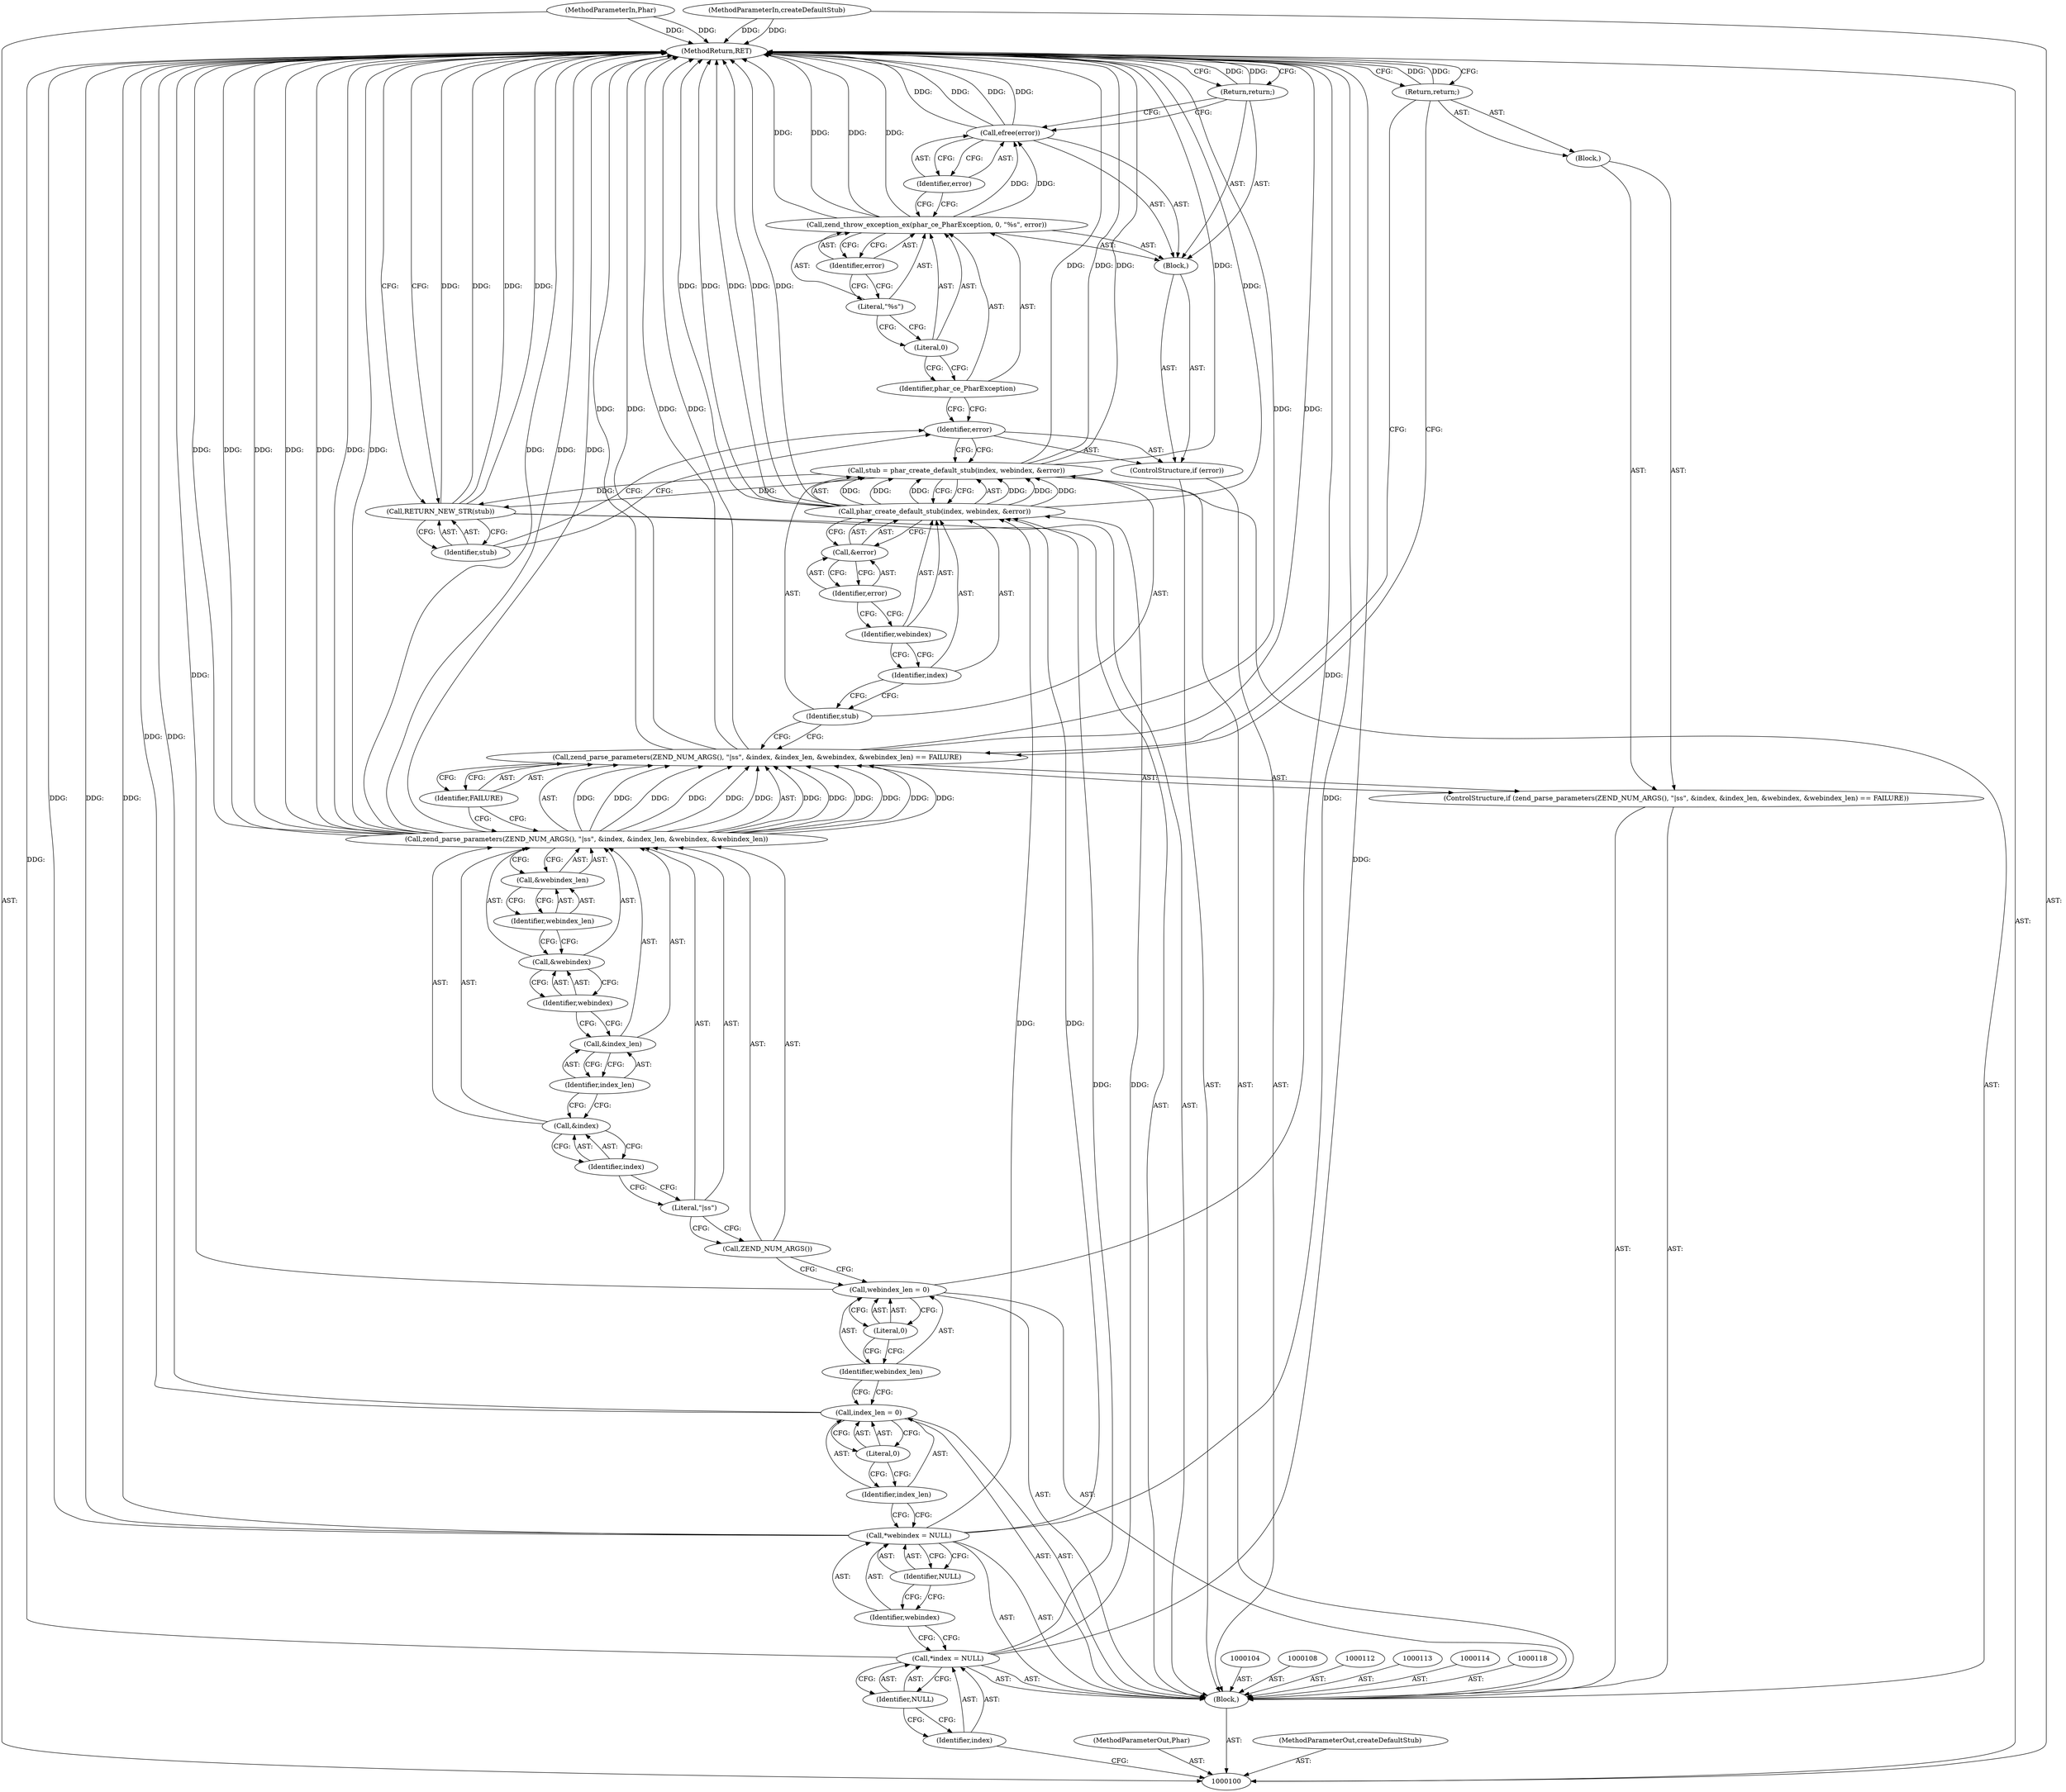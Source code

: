 digraph "1_php_1e9b175204e3286d64dfd6c9f09151c31b5e099a_0" {
"1000158" [label="(MethodReturn,RET)"];
"1000101" [label="(MethodParameterIn,Phar)"];
"1000215" [label="(MethodParameterOut,Phar)"];
"1000102" [label="(MethodParameterIn,createDefaultStub)"];
"1000216" [label="(MethodParameterOut,createDefaultStub)"];
"1000138" [label="(Call,stub = phar_create_default_stub(index, webindex, &error))"];
"1000139" [label="(Identifier,stub)"];
"1000141" [label="(Identifier,index)"];
"1000142" [label="(Identifier,webindex)"];
"1000143" [label="(Call,&error)"];
"1000144" [label="(Identifier,error)"];
"1000140" [label="(Call,phar_create_default_stub(index, webindex, &error))"];
"1000145" [label="(ControlStructure,if (error))"];
"1000147" [label="(Block,)"];
"1000146" [label="(Identifier,error)"];
"1000148" [label="(Call,zend_throw_exception_ex(phar_ce_PharException, 0, \"%s\", error))"];
"1000149" [label="(Identifier,phar_ce_PharException)"];
"1000150" [label="(Literal,0)"];
"1000151" [label="(Literal,\"%s\")"];
"1000152" [label="(Identifier,error)"];
"1000153" [label="(Call,efree(error))"];
"1000154" [label="(Identifier,error)"];
"1000155" [label="(Return,return;)"];
"1000156" [label="(Call,RETURN_NEW_STR(stub))"];
"1000157" [label="(Identifier,stub)"];
"1000103" [label="(Block,)"];
"1000107" [label="(Identifier,NULL)"];
"1000109" [label="(Call,*webindex = NULL)"];
"1000110" [label="(Identifier,webindex)"];
"1000111" [label="(Identifier,NULL)"];
"1000105" [label="(Call,*index = NULL)"];
"1000106" [label="(Identifier,index)"];
"1000115" [label="(Call,index_len = 0)"];
"1000116" [label="(Identifier,index_len)"];
"1000117" [label="(Literal,0)"];
"1000119" [label="(Call,webindex_len = 0)"];
"1000120" [label="(Identifier,webindex_len)"];
"1000121" [label="(Literal,0)"];
"1000135" [label="(Identifier,FAILURE)"];
"1000123" [label="(Call,zend_parse_parameters(ZEND_NUM_ARGS(), \"|ss\", &index, &index_len, &webindex, &webindex_len) == FAILURE)"];
"1000124" [label="(Call,zend_parse_parameters(ZEND_NUM_ARGS(), \"|ss\", &index, &index_len, &webindex, &webindex_len))"];
"1000136" [label="(Block,)"];
"1000125" [label="(Call,ZEND_NUM_ARGS())"];
"1000126" [label="(Literal,\"|ss\")"];
"1000127" [label="(Call,&index)"];
"1000128" [label="(Identifier,index)"];
"1000129" [label="(Call,&index_len)"];
"1000130" [label="(Identifier,index_len)"];
"1000122" [label="(ControlStructure,if (zend_parse_parameters(ZEND_NUM_ARGS(), \"|ss\", &index, &index_len, &webindex, &webindex_len) == FAILURE))"];
"1000131" [label="(Call,&webindex)"];
"1000132" [label="(Identifier,webindex)"];
"1000133" [label="(Call,&webindex_len)"];
"1000134" [label="(Identifier,webindex_len)"];
"1000137" [label="(Return,return;)"];
"1000158" -> "1000100"  [label="AST: "];
"1000158" -> "1000137"  [label="CFG: "];
"1000158" -> "1000155"  [label="CFG: "];
"1000158" -> "1000156"  [label="CFG: "];
"1000137" -> "1000158"  [label="DDG: "];
"1000140" -> "1000158"  [label="DDG: "];
"1000140" -> "1000158"  [label="DDG: "];
"1000140" -> "1000158"  [label="DDG: "];
"1000124" -> "1000158"  [label="DDG: "];
"1000124" -> "1000158"  [label="DDG: "];
"1000124" -> "1000158"  [label="DDG: "];
"1000124" -> "1000158"  [label="DDG: "];
"1000124" -> "1000158"  [label="DDG: "];
"1000156" -> "1000158"  [label="DDG: "];
"1000156" -> "1000158"  [label="DDG: "];
"1000138" -> "1000158"  [label="DDG: "];
"1000138" -> "1000158"  [label="DDG: "];
"1000153" -> "1000158"  [label="DDG: "];
"1000153" -> "1000158"  [label="DDG: "];
"1000123" -> "1000158"  [label="DDG: "];
"1000123" -> "1000158"  [label="DDG: "];
"1000123" -> "1000158"  [label="DDG: "];
"1000148" -> "1000158"  [label="DDG: "];
"1000148" -> "1000158"  [label="DDG: "];
"1000102" -> "1000158"  [label="DDG: "];
"1000101" -> "1000158"  [label="DDG: "];
"1000109" -> "1000158"  [label="DDG: "];
"1000109" -> "1000158"  [label="DDG: "];
"1000119" -> "1000158"  [label="DDG: "];
"1000115" -> "1000158"  [label="DDG: "];
"1000105" -> "1000158"  [label="DDG: "];
"1000155" -> "1000158"  [label="DDG: "];
"1000101" -> "1000100"  [label="AST: "];
"1000101" -> "1000158"  [label="DDG: "];
"1000215" -> "1000100"  [label="AST: "];
"1000102" -> "1000100"  [label="AST: "];
"1000102" -> "1000158"  [label="DDG: "];
"1000216" -> "1000100"  [label="AST: "];
"1000138" -> "1000103"  [label="AST: "];
"1000138" -> "1000140"  [label="CFG: "];
"1000139" -> "1000138"  [label="AST: "];
"1000140" -> "1000138"  [label="AST: "];
"1000146" -> "1000138"  [label="CFG: "];
"1000138" -> "1000158"  [label="DDG: "];
"1000138" -> "1000158"  [label="DDG: "];
"1000140" -> "1000138"  [label="DDG: "];
"1000140" -> "1000138"  [label="DDG: "];
"1000140" -> "1000138"  [label="DDG: "];
"1000138" -> "1000156"  [label="DDG: "];
"1000139" -> "1000138"  [label="AST: "];
"1000139" -> "1000123"  [label="CFG: "];
"1000141" -> "1000139"  [label="CFG: "];
"1000141" -> "1000140"  [label="AST: "];
"1000141" -> "1000139"  [label="CFG: "];
"1000142" -> "1000141"  [label="CFG: "];
"1000142" -> "1000140"  [label="AST: "];
"1000142" -> "1000141"  [label="CFG: "];
"1000144" -> "1000142"  [label="CFG: "];
"1000143" -> "1000140"  [label="AST: "];
"1000143" -> "1000144"  [label="CFG: "];
"1000144" -> "1000143"  [label="AST: "];
"1000140" -> "1000143"  [label="CFG: "];
"1000144" -> "1000143"  [label="AST: "];
"1000144" -> "1000142"  [label="CFG: "];
"1000143" -> "1000144"  [label="CFG: "];
"1000140" -> "1000138"  [label="AST: "];
"1000140" -> "1000143"  [label="CFG: "];
"1000141" -> "1000140"  [label="AST: "];
"1000142" -> "1000140"  [label="AST: "];
"1000143" -> "1000140"  [label="AST: "];
"1000138" -> "1000140"  [label="CFG: "];
"1000140" -> "1000158"  [label="DDG: "];
"1000140" -> "1000158"  [label="DDG: "];
"1000140" -> "1000158"  [label="DDG: "];
"1000140" -> "1000138"  [label="DDG: "];
"1000140" -> "1000138"  [label="DDG: "];
"1000140" -> "1000138"  [label="DDG: "];
"1000105" -> "1000140"  [label="DDG: "];
"1000109" -> "1000140"  [label="DDG: "];
"1000145" -> "1000103"  [label="AST: "];
"1000146" -> "1000145"  [label="AST: "];
"1000147" -> "1000145"  [label="AST: "];
"1000147" -> "1000145"  [label="AST: "];
"1000148" -> "1000147"  [label="AST: "];
"1000153" -> "1000147"  [label="AST: "];
"1000155" -> "1000147"  [label="AST: "];
"1000146" -> "1000145"  [label="AST: "];
"1000146" -> "1000138"  [label="CFG: "];
"1000149" -> "1000146"  [label="CFG: "];
"1000157" -> "1000146"  [label="CFG: "];
"1000148" -> "1000147"  [label="AST: "];
"1000148" -> "1000152"  [label="CFG: "];
"1000149" -> "1000148"  [label="AST: "];
"1000150" -> "1000148"  [label="AST: "];
"1000151" -> "1000148"  [label="AST: "];
"1000152" -> "1000148"  [label="AST: "];
"1000154" -> "1000148"  [label="CFG: "];
"1000148" -> "1000158"  [label="DDG: "];
"1000148" -> "1000158"  [label="DDG: "];
"1000148" -> "1000153"  [label="DDG: "];
"1000149" -> "1000148"  [label="AST: "];
"1000149" -> "1000146"  [label="CFG: "];
"1000150" -> "1000149"  [label="CFG: "];
"1000150" -> "1000148"  [label="AST: "];
"1000150" -> "1000149"  [label="CFG: "];
"1000151" -> "1000150"  [label="CFG: "];
"1000151" -> "1000148"  [label="AST: "];
"1000151" -> "1000150"  [label="CFG: "];
"1000152" -> "1000151"  [label="CFG: "];
"1000152" -> "1000148"  [label="AST: "];
"1000152" -> "1000151"  [label="CFG: "];
"1000148" -> "1000152"  [label="CFG: "];
"1000153" -> "1000147"  [label="AST: "];
"1000153" -> "1000154"  [label="CFG: "];
"1000154" -> "1000153"  [label="AST: "];
"1000155" -> "1000153"  [label="CFG: "];
"1000153" -> "1000158"  [label="DDG: "];
"1000153" -> "1000158"  [label="DDG: "];
"1000148" -> "1000153"  [label="DDG: "];
"1000154" -> "1000153"  [label="AST: "];
"1000154" -> "1000148"  [label="CFG: "];
"1000153" -> "1000154"  [label="CFG: "];
"1000155" -> "1000147"  [label="AST: "];
"1000155" -> "1000153"  [label="CFG: "];
"1000158" -> "1000155"  [label="CFG: "];
"1000155" -> "1000158"  [label="DDG: "];
"1000156" -> "1000103"  [label="AST: "];
"1000156" -> "1000157"  [label="CFG: "];
"1000157" -> "1000156"  [label="AST: "];
"1000158" -> "1000156"  [label="CFG: "];
"1000156" -> "1000158"  [label="DDG: "];
"1000156" -> "1000158"  [label="DDG: "];
"1000138" -> "1000156"  [label="DDG: "];
"1000157" -> "1000156"  [label="AST: "];
"1000157" -> "1000146"  [label="CFG: "];
"1000156" -> "1000157"  [label="CFG: "];
"1000103" -> "1000100"  [label="AST: "];
"1000104" -> "1000103"  [label="AST: "];
"1000105" -> "1000103"  [label="AST: "];
"1000108" -> "1000103"  [label="AST: "];
"1000109" -> "1000103"  [label="AST: "];
"1000112" -> "1000103"  [label="AST: "];
"1000113" -> "1000103"  [label="AST: "];
"1000114" -> "1000103"  [label="AST: "];
"1000115" -> "1000103"  [label="AST: "];
"1000118" -> "1000103"  [label="AST: "];
"1000119" -> "1000103"  [label="AST: "];
"1000122" -> "1000103"  [label="AST: "];
"1000138" -> "1000103"  [label="AST: "];
"1000145" -> "1000103"  [label="AST: "];
"1000156" -> "1000103"  [label="AST: "];
"1000107" -> "1000105"  [label="AST: "];
"1000107" -> "1000106"  [label="CFG: "];
"1000105" -> "1000107"  [label="CFG: "];
"1000109" -> "1000103"  [label="AST: "];
"1000109" -> "1000111"  [label="CFG: "];
"1000110" -> "1000109"  [label="AST: "];
"1000111" -> "1000109"  [label="AST: "];
"1000116" -> "1000109"  [label="CFG: "];
"1000109" -> "1000158"  [label="DDG: "];
"1000109" -> "1000158"  [label="DDG: "];
"1000109" -> "1000140"  [label="DDG: "];
"1000110" -> "1000109"  [label="AST: "];
"1000110" -> "1000105"  [label="CFG: "];
"1000111" -> "1000110"  [label="CFG: "];
"1000111" -> "1000109"  [label="AST: "];
"1000111" -> "1000110"  [label="CFG: "];
"1000109" -> "1000111"  [label="CFG: "];
"1000105" -> "1000103"  [label="AST: "];
"1000105" -> "1000107"  [label="CFG: "];
"1000106" -> "1000105"  [label="AST: "];
"1000107" -> "1000105"  [label="AST: "];
"1000110" -> "1000105"  [label="CFG: "];
"1000105" -> "1000158"  [label="DDG: "];
"1000105" -> "1000140"  [label="DDG: "];
"1000106" -> "1000105"  [label="AST: "];
"1000106" -> "1000100"  [label="CFG: "];
"1000107" -> "1000106"  [label="CFG: "];
"1000115" -> "1000103"  [label="AST: "];
"1000115" -> "1000117"  [label="CFG: "];
"1000116" -> "1000115"  [label="AST: "];
"1000117" -> "1000115"  [label="AST: "];
"1000120" -> "1000115"  [label="CFG: "];
"1000115" -> "1000158"  [label="DDG: "];
"1000116" -> "1000115"  [label="AST: "];
"1000116" -> "1000109"  [label="CFG: "];
"1000117" -> "1000116"  [label="CFG: "];
"1000117" -> "1000115"  [label="AST: "];
"1000117" -> "1000116"  [label="CFG: "];
"1000115" -> "1000117"  [label="CFG: "];
"1000119" -> "1000103"  [label="AST: "];
"1000119" -> "1000121"  [label="CFG: "];
"1000120" -> "1000119"  [label="AST: "];
"1000121" -> "1000119"  [label="AST: "];
"1000125" -> "1000119"  [label="CFG: "];
"1000119" -> "1000158"  [label="DDG: "];
"1000120" -> "1000119"  [label="AST: "];
"1000120" -> "1000115"  [label="CFG: "];
"1000121" -> "1000120"  [label="CFG: "];
"1000121" -> "1000119"  [label="AST: "];
"1000121" -> "1000120"  [label="CFG: "];
"1000119" -> "1000121"  [label="CFG: "];
"1000135" -> "1000123"  [label="AST: "];
"1000135" -> "1000124"  [label="CFG: "];
"1000123" -> "1000135"  [label="CFG: "];
"1000123" -> "1000122"  [label="AST: "];
"1000123" -> "1000135"  [label="CFG: "];
"1000124" -> "1000123"  [label="AST: "];
"1000135" -> "1000123"  [label="AST: "];
"1000137" -> "1000123"  [label="CFG: "];
"1000139" -> "1000123"  [label="CFG: "];
"1000123" -> "1000158"  [label="DDG: "];
"1000123" -> "1000158"  [label="DDG: "];
"1000123" -> "1000158"  [label="DDG: "];
"1000124" -> "1000123"  [label="DDG: "];
"1000124" -> "1000123"  [label="DDG: "];
"1000124" -> "1000123"  [label="DDG: "];
"1000124" -> "1000123"  [label="DDG: "];
"1000124" -> "1000123"  [label="DDG: "];
"1000124" -> "1000123"  [label="DDG: "];
"1000124" -> "1000123"  [label="AST: "];
"1000124" -> "1000133"  [label="CFG: "];
"1000125" -> "1000124"  [label="AST: "];
"1000126" -> "1000124"  [label="AST: "];
"1000127" -> "1000124"  [label="AST: "];
"1000129" -> "1000124"  [label="AST: "];
"1000131" -> "1000124"  [label="AST: "];
"1000133" -> "1000124"  [label="AST: "];
"1000135" -> "1000124"  [label="CFG: "];
"1000124" -> "1000158"  [label="DDG: "];
"1000124" -> "1000158"  [label="DDG: "];
"1000124" -> "1000158"  [label="DDG: "];
"1000124" -> "1000158"  [label="DDG: "];
"1000124" -> "1000158"  [label="DDG: "];
"1000124" -> "1000123"  [label="DDG: "];
"1000124" -> "1000123"  [label="DDG: "];
"1000124" -> "1000123"  [label="DDG: "];
"1000124" -> "1000123"  [label="DDG: "];
"1000124" -> "1000123"  [label="DDG: "];
"1000124" -> "1000123"  [label="DDG: "];
"1000136" -> "1000122"  [label="AST: "];
"1000137" -> "1000136"  [label="AST: "];
"1000125" -> "1000124"  [label="AST: "];
"1000125" -> "1000119"  [label="CFG: "];
"1000126" -> "1000125"  [label="CFG: "];
"1000126" -> "1000124"  [label="AST: "];
"1000126" -> "1000125"  [label="CFG: "];
"1000128" -> "1000126"  [label="CFG: "];
"1000127" -> "1000124"  [label="AST: "];
"1000127" -> "1000128"  [label="CFG: "];
"1000128" -> "1000127"  [label="AST: "];
"1000130" -> "1000127"  [label="CFG: "];
"1000128" -> "1000127"  [label="AST: "];
"1000128" -> "1000126"  [label="CFG: "];
"1000127" -> "1000128"  [label="CFG: "];
"1000129" -> "1000124"  [label="AST: "];
"1000129" -> "1000130"  [label="CFG: "];
"1000130" -> "1000129"  [label="AST: "];
"1000132" -> "1000129"  [label="CFG: "];
"1000130" -> "1000129"  [label="AST: "];
"1000130" -> "1000127"  [label="CFG: "];
"1000129" -> "1000130"  [label="CFG: "];
"1000122" -> "1000103"  [label="AST: "];
"1000123" -> "1000122"  [label="AST: "];
"1000136" -> "1000122"  [label="AST: "];
"1000131" -> "1000124"  [label="AST: "];
"1000131" -> "1000132"  [label="CFG: "];
"1000132" -> "1000131"  [label="AST: "];
"1000134" -> "1000131"  [label="CFG: "];
"1000132" -> "1000131"  [label="AST: "];
"1000132" -> "1000129"  [label="CFG: "];
"1000131" -> "1000132"  [label="CFG: "];
"1000133" -> "1000124"  [label="AST: "];
"1000133" -> "1000134"  [label="CFG: "];
"1000134" -> "1000133"  [label="AST: "];
"1000124" -> "1000133"  [label="CFG: "];
"1000134" -> "1000133"  [label="AST: "];
"1000134" -> "1000131"  [label="CFG: "];
"1000133" -> "1000134"  [label="CFG: "];
"1000137" -> "1000136"  [label="AST: "];
"1000137" -> "1000123"  [label="CFG: "];
"1000158" -> "1000137"  [label="CFG: "];
"1000137" -> "1000158"  [label="DDG: "];
}
